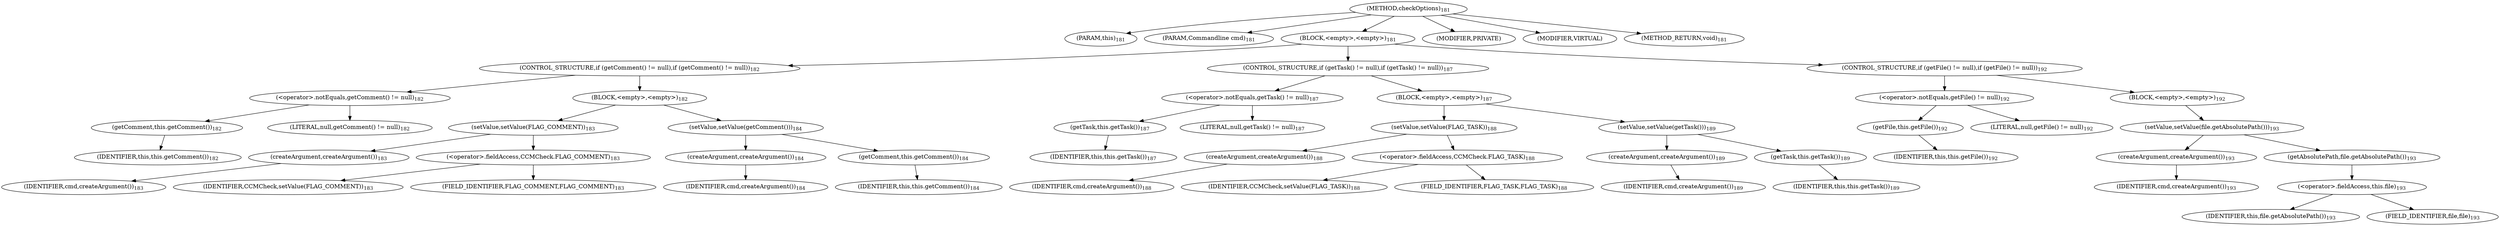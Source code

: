 digraph "checkOptions" {  
"358" [label = <(METHOD,checkOptions)<SUB>181</SUB>> ]
"30" [label = <(PARAM,this)<SUB>181</SUB>> ]
"359" [label = <(PARAM,Commandline cmd)<SUB>181</SUB>> ]
"360" [label = <(BLOCK,&lt;empty&gt;,&lt;empty&gt;)<SUB>181</SUB>> ]
"361" [label = <(CONTROL_STRUCTURE,if (getComment() != null),if (getComment() != null))<SUB>182</SUB>> ]
"362" [label = <(&lt;operator&gt;.notEquals,getComment() != null)<SUB>182</SUB>> ]
"363" [label = <(getComment,this.getComment())<SUB>182</SUB>> ]
"29" [label = <(IDENTIFIER,this,this.getComment())<SUB>182</SUB>> ]
"364" [label = <(LITERAL,null,getComment() != null)<SUB>182</SUB>> ]
"365" [label = <(BLOCK,&lt;empty&gt;,&lt;empty&gt;)<SUB>182</SUB>> ]
"366" [label = <(setValue,setValue(FLAG_COMMENT))<SUB>183</SUB>> ]
"367" [label = <(createArgument,createArgument())<SUB>183</SUB>> ]
"368" [label = <(IDENTIFIER,cmd,createArgument())<SUB>183</SUB>> ]
"369" [label = <(&lt;operator&gt;.fieldAccess,CCMCheck.FLAG_COMMENT)<SUB>183</SUB>> ]
"370" [label = <(IDENTIFIER,CCMCheck,setValue(FLAG_COMMENT))<SUB>183</SUB>> ]
"371" [label = <(FIELD_IDENTIFIER,FLAG_COMMENT,FLAG_COMMENT)<SUB>183</SUB>> ]
"372" [label = <(setValue,setValue(getComment()))<SUB>184</SUB>> ]
"373" [label = <(createArgument,createArgument())<SUB>184</SUB>> ]
"374" [label = <(IDENTIFIER,cmd,createArgument())<SUB>184</SUB>> ]
"375" [label = <(getComment,this.getComment())<SUB>184</SUB>> ]
"31" [label = <(IDENTIFIER,this,this.getComment())<SUB>184</SUB>> ]
"376" [label = <(CONTROL_STRUCTURE,if (getTask() != null),if (getTask() != null))<SUB>187</SUB>> ]
"377" [label = <(&lt;operator&gt;.notEquals,getTask() != null)<SUB>187</SUB>> ]
"378" [label = <(getTask,this.getTask())<SUB>187</SUB>> ]
"32" [label = <(IDENTIFIER,this,this.getTask())<SUB>187</SUB>> ]
"379" [label = <(LITERAL,null,getTask() != null)<SUB>187</SUB>> ]
"380" [label = <(BLOCK,&lt;empty&gt;,&lt;empty&gt;)<SUB>187</SUB>> ]
"381" [label = <(setValue,setValue(FLAG_TASK))<SUB>188</SUB>> ]
"382" [label = <(createArgument,createArgument())<SUB>188</SUB>> ]
"383" [label = <(IDENTIFIER,cmd,createArgument())<SUB>188</SUB>> ]
"384" [label = <(&lt;operator&gt;.fieldAccess,CCMCheck.FLAG_TASK)<SUB>188</SUB>> ]
"385" [label = <(IDENTIFIER,CCMCheck,setValue(FLAG_TASK))<SUB>188</SUB>> ]
"386" [label = <(FIELD_IDENTIFIER,FLAG_TASK,FLAG_TASK)<SUB>188</SUB>> ]
"387" [label = <(setValue,setValue(getTask()))<SUB>189</SUB>> ]
"388" [label = <(createArgument,createArgument())<SUB>189</SUB>> ]
"389" [label = <(IDENTIFIER,cmd,createArgument())<SUB>189</SUB>> ]
"390" [label = <(getTask,this.getTask())<SUB>189</SUB>> ]
"33" [label = <(IDENTIFIER,this,this.getTask())<SUB>189</SUB>> ]
"391" [label = <(CONTROL_STRUCTURE,if (getFile() != null),if (getFile() != null))<SUB>192</SUB>> ]
"392" [label = <(&lt;operator&gt;.notEquals,getFile() != null)<SUB>192</SUB>> ]
"393" [label = <(getFile,this.getFile())<SUB>192</SUB>> ]
"34" [label = <(IDENTIFIER,this,this.getFile())<SUB>192</SUB>> ]
"394" [label = <(LITERAL,null,getFile() != null)<SUB>192</SUB>> ]
"395" [label = <(BLOCK,&lt;empty&gt;,&lt;empty&gt;)<SUB>192</SUB>> ]
"396" [label = <(setValue,setValue(file.getAbsolutePath()))<SUB>193</SUB>> ]
"397" [label = <(createArgument,createArgument())<SUB>193</SUB>> ]
"398" [label = <(IDENTIFIER,cmd,createArgument())<SUB>193</SUB>> ]
"399" [label = <(getAbsolutePath,file.getAbsolutePath())<SUB>193</SUB>> ]
"400" [label = <(&lt;operator&gt;.fieldAccess,this.file)<SUB>193</SUB>> ]
"401" [label = <(IDENTIFIER,this,file.getAbsolutePath())<SUB>193</SUB>> ]
"402" [label = <(FIELD_IDENTIFIER,file,file)<SUB>193</SUB>> ]
"403" [label = <(MODIFIER,PRIVATE)> ]
"404" [label = <(MODIFIER,VIRTUAL)> ]
"405" [label = <(METHOD_RETURN,void)<SUB>181</SUB>> ]
  "358" -> "30" 
  "358" -> "359" 
  "358" -> "360" 
  "358" -> "403" 
  "358" -> "404" 
  "358" -> "405" 
  "360" -> "361" 
  "360" -> "376" 
  "360" -> "391" 
  "361" -> "362" 
  "361" -> "365" 
  "362" -> "363" 
  "362" -> "364" 
  "363" -> "29" 
  "365" -> "366" 
  "365" -> "372" 
  "366" -> "367" 
  "366" -> "369" 
  "367" -> "368" 
  "369" -> "370" 
  "369" -> "371" 
  "372" -> "373" 
  "372" -> "375" 
  "373" -> "374" 
  "375" -> "31" 
  "376" -> "377" 
  "376" -> "380" 
  "377" -> "378" 
  "377" -> "379" 
  "378" -> "32" 
  "380" -> "381" 
  "380" -> "387" 
  "381" -> "382" 
  "381" -> "384" 
  "382" -> "383" 
  "384" -> "385" 
  "384" -> "386" 
  "387" -> "388" 
  "387" -> "390" 
  "388" -> "389" 
  "390" -> "33" 
  "391" -> "392" 
  "391" -> "395" 
  "392" -> "393" 
  "392" -> "394" 
  "393" -> "34" 
  "395" -> "396" 
  "396" -> "397" 
  "396" -> "399" 
  "397" -> "398" 
  "399" -> "400" 
  "400" -> "401" 
  "400" -> "402" 
}
